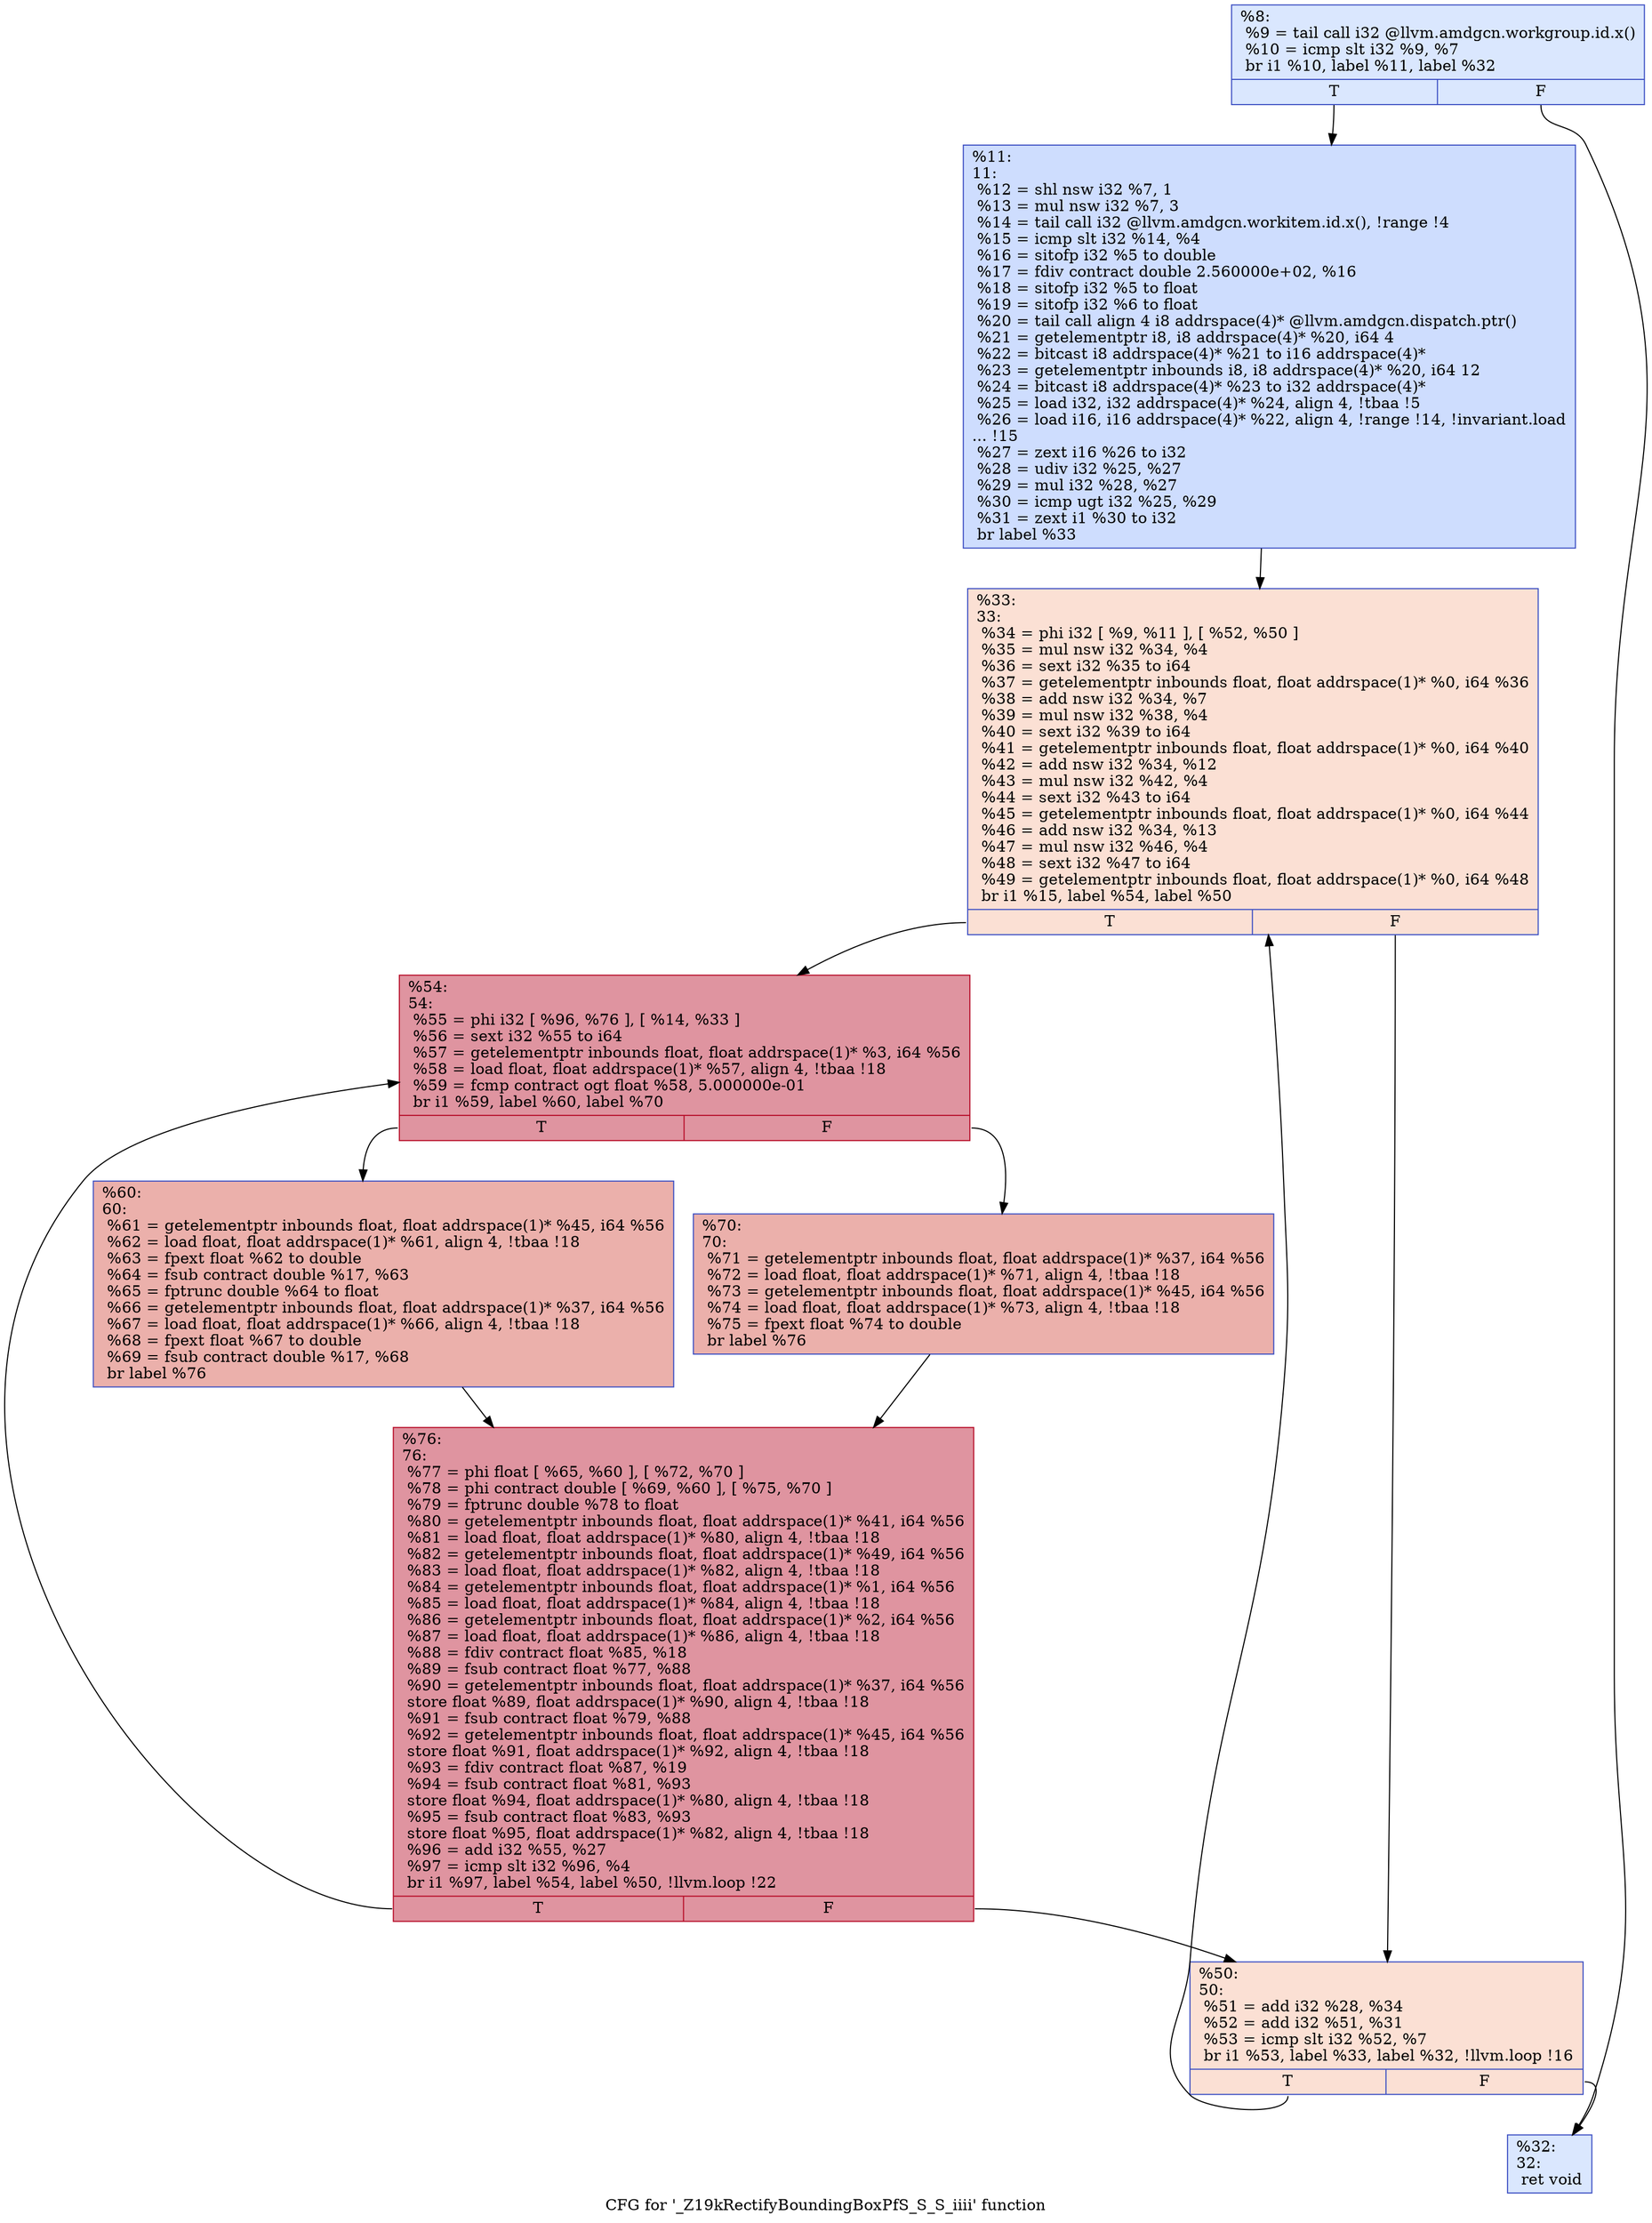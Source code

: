 digraph "CFG for '_Z19kRectifyBoundingBoxPfS_S_S_iiii' function" {
	label="CFG for '_Z19kRectifyBoundingBoxPfS_S_S_iiii' function";

	Node0x53dd260 [shape=record,color="#3d50c3ff", style=filled, fillcolor="#abc8fd70",label="{%8:\l  %9 = tail call i32 @llvm.amdgcn.workgroup.id.x()\l  %10 = icmp slt i32 %9, %7\l  br i1 %10, label %11, label %32\l|{<s0>T|<s1>F}}"];
	Node0x53dd260:s0 -> Node0x53dd520;
	Node0x53dd260:s1 -> Node0x53dd5b0;
	Node0x53dd520 [shape=record,color="#3d50c3ff", style=filled, fillcolor="#8fb1fe70",label="{%11:\l11:                                               \l  %12 = shl nsw i32 %7, 1\l  %13 = mul nsw i32 %7, 3\l  %14 = tail call i32 @llvm.amdgcn.workitem.id.x(), !range !4\l  %15 = icmp slt i32 %14, %4\l  %16 = sitofp i32 %5 to double\l  %17 = fdiv contract double 2.560000e+02, %16\l  %18 = sitofp i32 %5 to float\l  %19 = sitofp i32 %6 to float\l  %20 = tail call align 4 i8 addrspace(4)* @llvm.amdgcn.dispatch.ptr()\l  %21 = getelementptr i8, i8 addrspace(4)* %20, i64 4\l  %22 = bitcast i8 addrspace(4)* %21 to i16 addrspace(4)*\l  %23 = getelementptr inbounds i8, i8 addrspace(4)* %20, i64 12\l  %24 = bitcast i8 addrspace(4)* %23 to i32 addrspace(4)*\l  %25 = load i32, i32 addrspace(4)* %24, align 4, !tbaa !5\l  %26 = load i16, i16 addrspace(4)* %22, align 4, !range !14, !invariant.load\l... !15\l  %27 = zext i16 %26 to i32\l  %28 = udiv i32 %25, %27\l  %29 = mul i32 %28, %27\l  %30 = icmp ugt i32 %25, %29\l  %31 = zext i1 %30 to i32\l  br label %33\l}"];
	Node0x53dd520 -> Node0x53e05e0;
	Node0x53dd5b0 [shape=record,color="#3d50c3ff", style=filled, fillcolor="#abc8fd70",label="{%32:\l32:                                               \l  ret void\l}"];
	Node0x53e05e0 [shape=record,color="#3d50c3ff", style=filled, fillcolor="#f7b99e70",label="{%33:\l33:                                               \l  %34 = phi i32 [ %9, %11 ], [ %52, %50 ]\l  %35 = mul nsw i32 %34, %4\l  %36 = sext i32 %35 to i64\l  %37 = getelementptr inbounds float, float addrspace(1)* %0, i64 %36\l  %38 = add nsw i32 %34, %7\l  %39 = mul nsw i32 %38, %4\l  %40 = sext i32 %39 to i64\l  %41 = getelementptr inbounds float, float addrspace(1)* %0, i64 %40\l  %42 = add nsw i32 %34, %12\l  %43 = mul nsw i32 %42, %4\l  %44 = sext i32 %43 to i64\l  %45 = getelementptr inbounds float, float addrspace(1)* %0, i64 %44\l  %46 = add nsw i32 %34, %13\l  %47 = mul nsw i32 %46, %4\l  %48 = sext i32 %47 to i64\l  %49 = getelementptr inbounds float, float addrspace(1)* %0, i64 %48\l  br i1 %15, label %54, label %50\l|{<s0>T|<s1>F}}"];
	Node0x53e05e0:s0 -> Node0x53e1180;
	Node0x53e05e0:s1 -> Node0x53ded60;
	Node0x53ded60 [shape=record,color="#3d50c3ff", style=filled, fillcolor="#f7b99e70",label="{%50:\l50:                                               \l  %51 = add i32 %28, %34\l  %52 = add i32 %51, %31\l  %53 = icmp slt i32 %52, %7\l  br i1 %53, label %33, label %32, !llvm.loop !16\l|{<s0>T|<s1>F}}"];
	Node0x53ded60:s0 -> Node0x53e05e0;
	Node0x53ded60:s1 -> Node0x53dd5b0;
	Node0x53e1180 [shape=record,color="#b70d28ff", style=filled, fillcolor="#b70d2870",label="{%54:\l54:                                               \l  %55 = phi i32 [ %96, %76 ], [ %14, %33 ]\l  %56 = sext i32 %55 to i64\l  %57 = getelementptr inbounds float, float addrspace(1)* %3, i64 %56\l  %58 = load float, float addrspace(1)* %57, align 4, !tbaa !18\l  %59 = fcmp contract ogt float %58, 5.000000e-01\l  br i1 %59, label %60, label %70\l|{<s0>T|<s1>F}}"];
	Node0x53e1180:s0 -> Node0x53e1ab0;
	Node0x53e1180:s1 -> Node0x53e1b40;
	Node0x53e1ab0 [shape=record,color="#3d50c3ff", style=filled, fillcolor="#d24b4070",label="{%60:\l60:                                               \l  %61 = getelementptr inbounds float, float addrspace(1)* %45, i64 %56\l  %62 = load float, float addrspace(1)* %61, align 4, !tbaa !18\l  %63 = fpext float %62 to double\l  %64 = fsub contract double %17, %63\l  %65 = fptrunc double %64 to float\l  %66 = getelementptr inbounds float, float addrspace(1)* %37, i64 %56\l  %67 = load float, float addrspace(1)* %66, align 4, !tbaa !18\l  %68 = fpext float %67 to double\l  %69 = fsub contract double %17, %68\l  br label %76\l}"];
	Node0x53e1ab0 -> Node0x53e15e0;
	Node0x53e1b40 [shape=record,color="#3d50c3ff", style=filled, fillcolor="#d24b4070",label="{%70:\l70:                                               \l  %71 = getelementptr inbounds float, float addrspace(1)* %37, i64 %56\l  %72 = load float, float addrspace(1)* %71, align 4, !tbaa !18\l  %73 = getelementptr inbounds float, float addrspace(1)* %45, i64 %56\l  %74 = load float, float addrspace(1)* %73, align 4, !tbaa !18\l  %75 = fpext float %74 to double\l  br label %76\l}"];
	Node0x53e1b40 -> Node0x53e15e0;
	Node0x53e15e0 [shape=record,color="#b70d28ff", style=filled, fillcolor="#b70d2870",label="{%76:\l76:                                               \l  %77 = phi float [ %65, %60 ], [ %72, %70 ]\l  %78 = phi contract double [ %69, %60 ], [ %75, %70 ]\l  %79 = fptrunc double %78 to float\l  %80 = getelementptr inbounds float, float addrspace(1)* %41, i64 %56\l  %81 = load float, float addrspace(1)* %80, align 4, !tbaa !18\l  %82 = getelementptr inbounds float, float addrspace(1)* %49, i64 %56\l  %83 = load float, float addrspace(1)* %82, align 4, !tbaa !18\l  %84 = getelementptr inbounds float, float addrspace(1)* %1, i64 %56\l  %85 = load float, float addrspace(1)* %84, align 4, !tbaa !18\l  %86 = getelementptr inbounds float, float addrspace(1)* %2, i64 %56\l  %87 = load float, float addrspace(1)* %86, align 4, !tbaa !18\l  %88 = fdiv contract float %85, %18\l  %89 = fsub contract float %77, %88\l  %90 = getelementptr inbounds float, float addrspace(1)* %37, i64 %56\l  store float %89, float addrspace(1)* %90, align 4, !tbaa !18\l  %91 = fsub contract float %79, %88\l  %92 = getelementptr inbounds float, float addrspace(1)* %45, i64 %56\l  store float %91, float addrspace(1)* %92, align 4, !tbaa !18\l  %93 = fdiv contract float %87, %19\l  %94 = fsub contract float %81, %93\l  store float %94, float addrspace(1)* %80, align 4, !tbaa !18\l  %95 = fsub contract float %83, %93\l  store float %95, float addrspace(1)* %82, align 4, !tbaa !18\l  %96 = add i32 %55, %27\l  %97 = icmp slt i32 %96, %4\l  br i1 %97, label %54, label %50, !llvm.loop !22\l|{<s0>T|<s1>F}}"];
	Node0x53e15e0:s0 -> Node0x53e1180;
	Node0x53e15e0:s1 -> Node0x53ded60;
}
